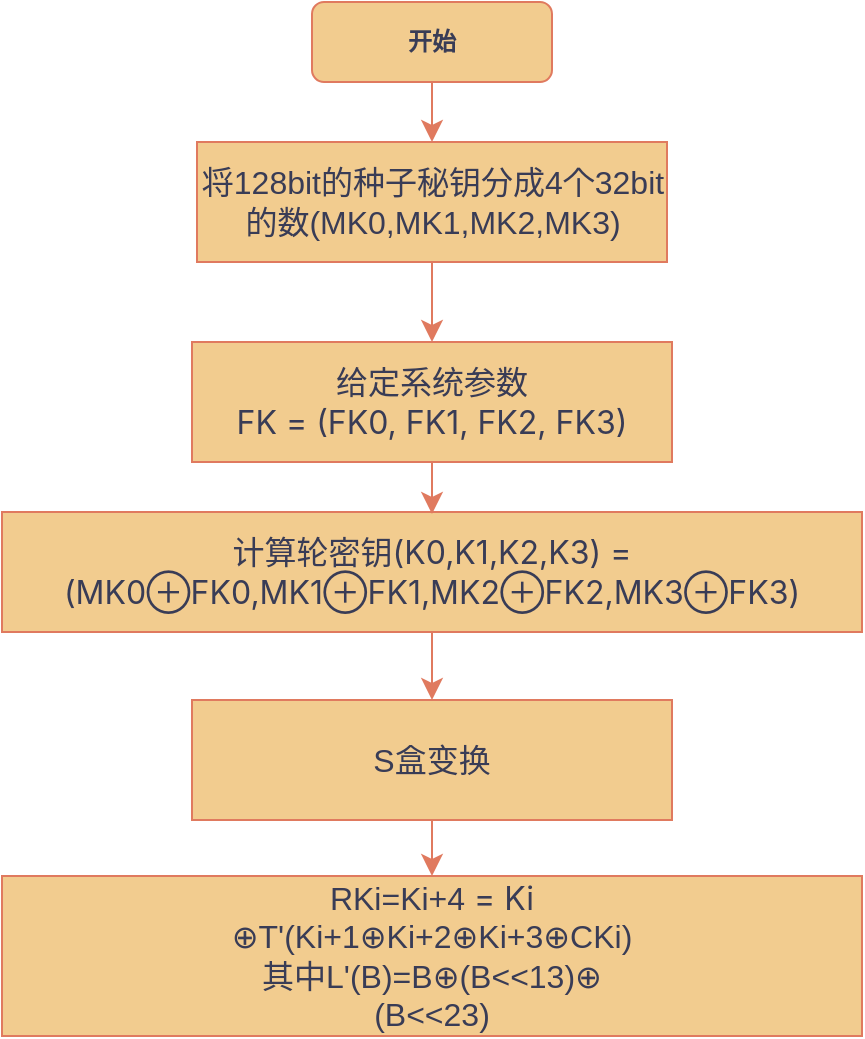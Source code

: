 <mxfile version="21.3.2" type="github">
  <diagram id="C5RBs43oDa-KdzZeNtuy" name="Page-1">
    <mxGraphModel dx="1166" dy="743" grid="0" gridSize="10" guides="1" tooltips="1" connect="1" arrows="1" fold="1" page="1" pageScale="1" pageWidth="827" pageHeight="1169" math="0" shadow="0">
      <root>
        <mxCell id="WIyWlLk6GJQsqaUBKTNV-0" />
        <mxCell id="WIyWlLk6GJQsqaUBKTNV-1" parent="WIyWlLk6GJQsqaUBKTNV-0" />
        <mxCell id="pWbdkEO55zlSCVrnX6s8-3" value="" style="edgeStyle=none;curved=1;rounded=0;orthogonalLoop=1;jettySize=auto;html=1;fontSize=12;startSize=8;endSize=8;labelBackgroundColor=none;strokeColor=#E07A5F;fontColor=default;" parent="WIyWlLk6GJQsqaUBKTNV-1" source="WIyWlLk6GJQsqaUBKTNV-3" target="pWbdkEO55zlSCVrnX6s8-0" edge="1">
          <mxGeometry relative="1" as="geometry" />
        </mxCell>
        <mxCell id="WIyWlLk6GJQsqaUBKTNV-3" value="&lt;b&gt;开始&lt;/b&gt;" style="rounded=1;whiteSpace=wrap;html=1;fontSize=12;glass=0;strokeWidth=1;shadow=0;labelBackgroundColor=none;fillColor=#F2CC8F;strokeColor=#E07A5F;fontColor=#393C56;" parent="WIyWlLk6GJQsqaUBKTNV-1" vertex="1">
          <mxGeometry x="195" y="110" width="120" height="40" as="geometry" />
        </mxCell>
        <mxCell id="pWbdkEO55zlSCVrnX6s8-5" value="" style="edgeStyle=none;curved=1;rounded=0;orthogonalLoop=1;jettySize=auto;html=1;fontSize=12;startSize=8;endSize=8;labelBackgroundColor=none;strokeColor=#E07A5F;fontColor=default;" parent="WIyWlLk6GJQsqaUBKTNV-1" source="pWbdkEO55zlSCVrnX6s8-0" target="pWbdkEO55zlSCVrnX6s8-4" edge="1">
          <mxGeometry relative="1" as="geometry" />
        </mxCell>
        <mxCell id="pWbdkEO55zlSCVrnX6s8-0" value="将128bit的种子秘钥分成4个32bit的数(MK0,MK1,MK2,MK3)" style="rounded=0;whiteSpace=wrap;html=1;fontSize=16;labelBackgroundColor=none;fillColor=#F2CC8F;strokeColor=#E07A5F;fontColor=#393C56;" parent="WIyWlLk6GJQsqaUBKTNV-1" vertex="1">
          <mxGeometry x="137.5" y="180" width="235" height="60" as="geometry" />
        </mxCell>
        <mxCell id="pWbdkEO55zlSCVrnX6s8-8" value="" style="edgeStyle=none;curved=1;rounded=0;orthogonalLoop=1;jettySize=auto;html=1;fontSize=12;startSize=8;endSize=8;labelBackgroundColor=none;strokeColor=#E07A5F;fontColor=default;" parent="WIyWlLk6GJQsqaUBKTNV-1" source="pWbdkEO55zlSCVrnX6s8-4" edge="1">
          <mxGeometry relative="1" as="geometry">
            <mxPoint x="295" y="318.98" as="targetPoint" />
          </mxGeometry>
        </mxCell>
        <mxCell id="pWbdkEO55zlSCVrnX6s8-4" value="给定系统参数&lt;br data-darkreader-inline-outline=&quot;&quot; style=&quot;-webkit-tap-highlight-color: rgba(0, 0, 0, 0); outline: none; box-sizing: border-box; font-family: -apple-system, &amp;quot;SF UI Text&amp;quot;, Arial, &amp;quot;PingFang SC&amp;quot;, &amp;quot;Hiragino Sans GB&amp;quot;, &amp;quot;Microsoft YaHei&amp;quot;, &amp;quot;WenQuanYi Micro Hei&amp;quot;, sans-serif, SimHei, SimSun; text-align: left; --darkreader-inline-outline: initial;&quot;&gt;&lt;span style=&quot;font-family: -apple-system, &amp;quot;SF UI Text&amp;quot;, Arial, &amp;quot;PingFang SC&amp;quot;, &amp;quot;Hiragino Sans GB&amp;quot;, &amp;quot;Microsoft YaHei&amp;quot;, &amp;quot;WenQuanYi Micro Hei&amp;quot;, sans-serif, SimHei, SimSun; text-align: left;&quot;&gt;FK = (FK0, FK1, FK2, FK3)&lt;/span&gt;" style="whiteSpace=wrap;html=1;fontSize=16;rounded=0;labelBackgroundColor=none;fillColor=#F2CC8F;strokeColor=#E07A5F;fontColor=#393C56;" parent="WIyWlLk6GJQsqaUBKTNV-1" vertex="1">
          <mxGeometry x="135" y="280" width="240" height="60" as="geometry" />
        </mxCell>
        <mxCell id="pWbdkEO55zlSCVrnX6s8-12" value="" style="edgeStyle=none;curved=1;rounded=0;orthogonalLoop=1;jettySize=auto;html=1;fontSize=12;startSize=8;endSize=8;labelBackgroundColor=none;strokeColor=#E07A5F;fontColor=default;" parent="WIyWlLk6GJQsqaUBKTNV-1" target="pWbdkEO55zlSCVrnX6s8-11" edge="1">
          <mxGeometry relative="1" as="geometry">
            <mxPoint x="255" y="517" as="sourcePoint" />
          </mxGeometry>
        </mxCell>
        <mxCell id="pWbdkEO55zlSCVrnX6s8-11" value="&lt;div style=&quot;&quot;&gt;&lt;span data-darkreader-inline-bgcolor=&quot;&quot; style=&quot;--darkreader-inline-bgcolor: transparent; background-color: transparent;&quot;&gt;RKi=Ki+4&lt;/span&gt;&lt;span data-darkreader-inline-bgcolor=&quot;&quot; style=&quot;font-family: -apple-system, &amp;quot;SF UI Text&amp;quot;, Arial, &amp;quot;PingFang SC&amp;quot;, &amp;quot;Hiragino Sans GB&amp;quot;, &amp;quot;Microsoft YaHei&amp;quot;, &amp;quot;WenQuanYi Micro Hei&amp;quot;, sans-serif, SimHei, SimSun; --darkreader-inline-bgcolor: transparent; background-color: transparent;&quot;&gt; = Ki&lt;/span&gt;&lt;/div&gt;⊕T&#39;(Ki+1⊕Ki+2⊕Ki+3⊕CKi)&lt;br&gt;其中L&#39;(B)=B⊕(B&amp;lt;&amp;lt;13)⊕&lt;br&gt;(B&amp;lt;&amp;lt;23)" style="whiteSpace=wrap;html=1;fontSize=16;rounded=0;align=center;labelBackgroundColor=none;fillColor=#F2CC8F;strokeColor=#E07A5F;fontColor=#393C56;" parent="WIyWlLk6GJQsqaUBKTNV-1" vertex="1">
          <mxGeometry x="40" y="547" width="430" height="80" as="geometry" />
        </mxCell>
        <mxCell id="oYpTOqqHvZ9QCMFLhl5U-3" value="S盒变换" style="whiteSpace=wrap;html=1;fontSize=16;rounded=0;labelBackgroundColor=none;fillColor=#F2CC8F;strokeColor=#E07A5F;fontColor=#393C56;" vertex="1" parent="WIyWlLk6GJQsqaUBKTNV-1">
          <mxGeometry x="135" y="459" width="240" height="60" as="geometry" />
        </mxCell>
        <mxCell id="oYpTOqqHvZ9QCMFLhl5U-5" value="" style="edgeStyle=none;curved=1;rounded=0;orthogonalLoop=1;jettySize=auto;html=1;fontSize=12;startSize=8;endSize=8;labelBackgroundColor=none;strokeColor=#E07A5F;fontColor=default;exitX=0.5;exitY=1;exitDx=0;exitDy=0;entryX=0.5;entryY=0;entryDx=0;entryDy=0;" edge="1" parent="WIyWlLk6GJQsqaUBKTNV-1" source="oYpTOqqHvZ9QCMFLhl5U-7" target="oYpTOqqHvZ9QCMFLhl5U-3">
          <mxGeometry relative="1" as="geometry">
            <mxPoint x="265" y="250" as="sourcePoint" />
            <mxPoint x="265" y="290" as="targetPoint" />
          </mxGeometry>
        </mxCell>
        <mxCell id="oYpTOqqHvZ9QCMFLhl5U-7" value="计算轮密钥&lt;span style=&quot;font-family: -apple-system, &amp;quot;SF UI Text&amp;quot;, Arial, &amp;quot;PingFang SC&amp;quot;, &amp;quot;Hiragino Sans GB&amp;quot;, &amp;quot;Microsoft YaHei&amp;quot;, &amp;quot;WenQuanYi Micro Hei&amp;quot;, sans-serif, SimHei, SimSun; text-align: left;&quot;&gt;(K0,K1,K2,K3) = (MK0⊕FK0,MK1⊕FK1,MK2⊕FK2,MK3⊕FK3)&lt;/span&gt;" style="whiteSpace=wrap;html=1;fontSize=16;rounded=0;labelBackgroundColor=none;fillColor=#F2CC8F;strokeColor=#E07A5F;fontColor=#393C56;" vertex="1" parent="WIyWlLk6GJQsqaUBKTNV-1">
          <mxGeometry x="40" y="365" width="430" height="60" as="geometry" />
        </mxCell>
        <mxCell id="oYpTOqqHvZ9QCMFLhl5U-10" value="" style="edgeStyle=none;curved=1;rounded=0;orthogonalLoop=1;jettySize=auto;html=1;fontSize=12;startSize=8;endSize=8;labelBackgroundColor=none;strokeColor=#E07A5F;fontColor=default;exitX=0.5;exitY=1;exitDx=0;exitDy=0;" edge="1" parent="WIyWlLk6GJQsqaUBKTNV-1" source="pWbdkEO55zlSCVrnX6s8-4">
          <mxGeometry relative="1" as="geometry">
            <mxPoint x="255" y="519" as="sourcePoint" />
            <mxPoint x="255" y="366" as="targetPoint" />
          </mxGeometry>
        </mxCell>
      </root>
    </mxGraphModel>
  </diagram>
</mxfile>
